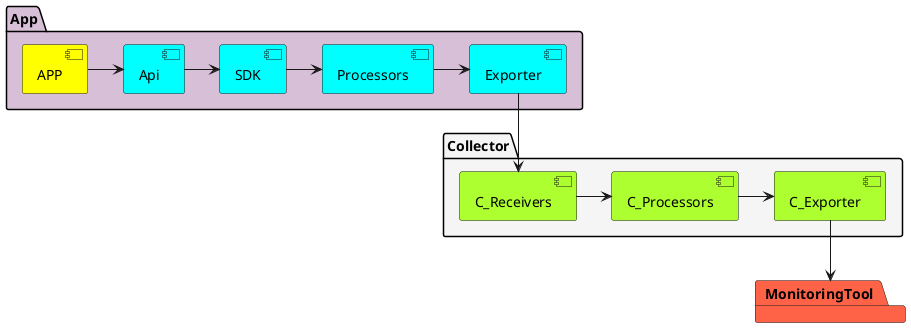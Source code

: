 @startuml

package App #Thistle {

  component APP #Yellow
  component Api #Cyan
  component SDK #Cyan
  component Processors #Cyan
  component Exporter #Cyan

  APP -> Api
  Api -> SDK
  SDK -> Processors
  Processors -> Exporter
}

package Collector #WhiteSmoke {
  component C_Receivers #GreenYellow
  component C_Processors #GreenYellow
  component C_Exporter #GreenYellow

  C_Receivers -> C_Processors
  C_Processors -> C_Exporter
}

package MonitoringTool #Tomato {

}

Exporter -d-> C_Receivers
C_Exporter -d-> MonitoringTool

@enduml
